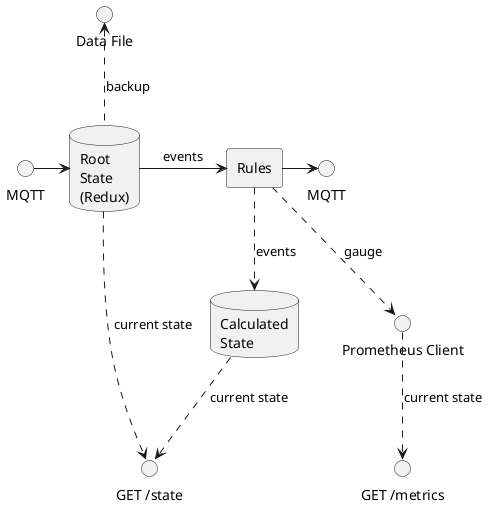 @startuml

interface "MQTT" as mqttin
interface "MQTT" as mqttout
interface "Data File" as file
interface "Prometheus Client" as prom
interface "GET /state" as getstate
interface "GET /metrics" as getmetrics
database "Root\nState\n(Redux)" as root
agent "Rules" as rules
database "Calculated\nState" as calculated

mqttin -> root
root .up.> file: backup
root -> rules: events
rules .down.> calculated: events
rules -> mqttout
rules .down.> prom: gauge
root .down.> getstate: current state
calculated .down.> getstate: current state
prom .down.> getmetrics: current state

@enduml
